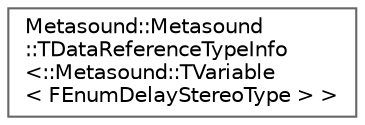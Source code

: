 digraph "Graphical Class Hierarchy"
{
 // INTERACTIVE_SVG=YES
 // LATEX_PDF_SIZE
  bgcolor="transparent";
  edge [fontname=Helvetica,fontsize=10,labelfontname=Helvetica,labelfontsize=10];
  node [fontname=Helvetica,fontsize=10,shape=box,height=0.2,width=0.4];
  rankdir="LR";
  Node0 [id="Node000000",label="Metasound::Metasound\l::TDataReferenceTypeInfo\l\<::Metasound::TVariable\l\< FEnumDelayStereoType \> \>",height=0.2,width=0.4,color="grey40", fillcolor="white", style="filled",URL="$d2/d34/structMetasound_1_1_1_1Metasound_1_1TDataReferenceTypeInfo_3_1_1Metasound_1_1TVariable_3_01FEnumDelayStereoType_01_4_01_4.html",tooltip=" "];
}
